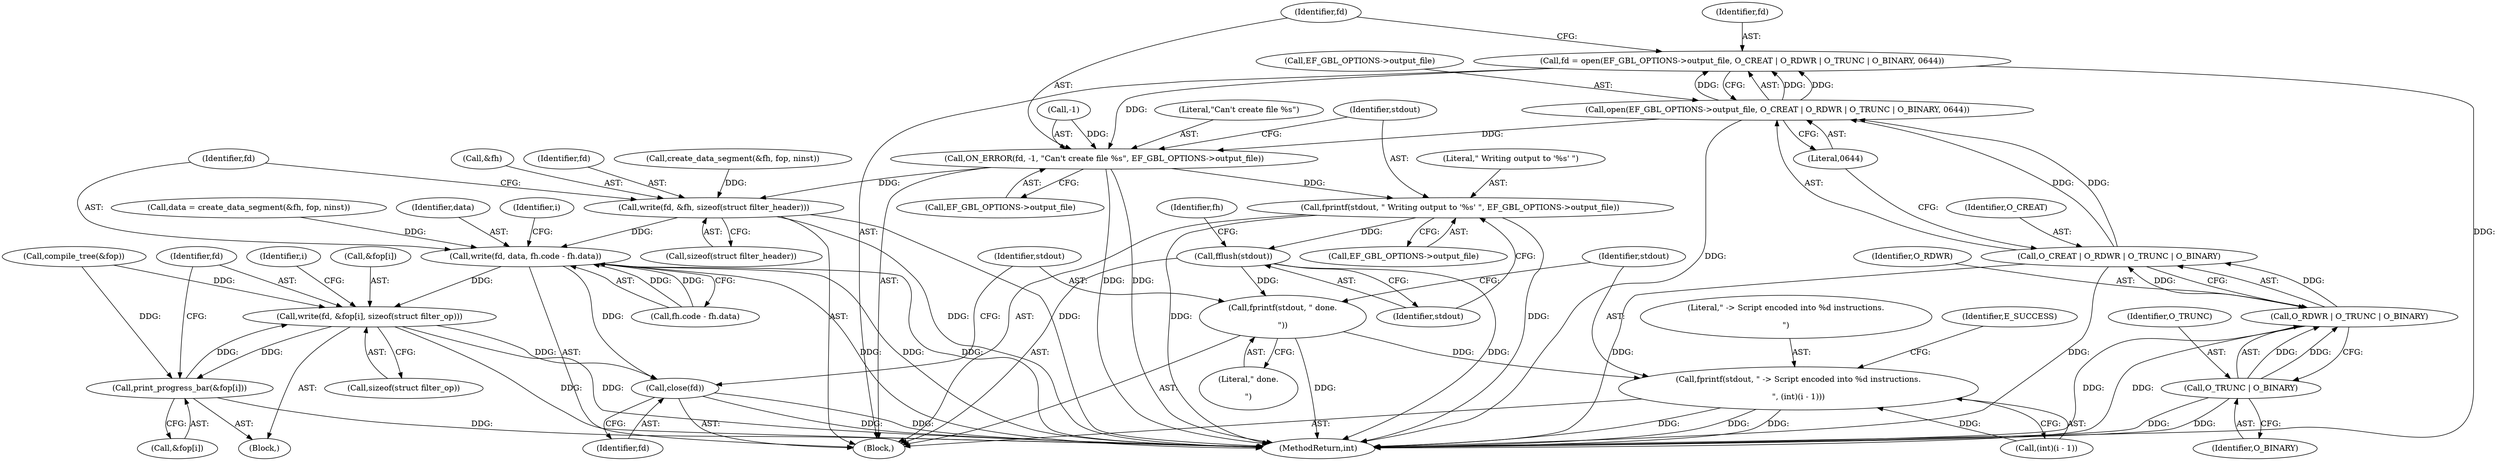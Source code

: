 digraph "0_ettercap_626dc56686f15f2dda13c48f78c2a666cb6d8506_1@API" {
"1000135" [label="(Call,fd = open(EF_GBL_OPTIONS->output_file, O_CREAT | O_RDWR | O_TRUNC | O_BINARY, 0644))"];
"1000137" [label="(Call,open(EF_GBL_OPTIONS->output_file, O_CREAT | O_RDWR | O_TRUNC | O_BINARY, 0644))"];
"1000141" [label="(Call,O_CREAT | O_RDWR | O_TRUNC | O_BINARY)"];
"1000143" [label="(Call,O_RDWR | O_TRUNC | O_BINARY)"];
"1000145" [label="(Call,O_TRUNC | O_BINARY)"];
"1000149" [label="(Call,ON_ERROR(fd, -1, \"Can't create file %s\", EF_GBL_OPTIONS->output_file))"];
"1000157" [label="(Call,fprintf(stdout, \" Writing output to \'%s\' \", EF_GBL_OPTIONS->output_file))"];
"1000163" [label="(Call,fflush(stdout))"];
"1000234" [label="(Call,fprintf(stdout, \" done.\n\n\"))"];
"1000237" [label="(Call,fprintf(stdout, \" -> Script encoded into %d instructions.\n\n\", (int)(i - 1)))"];
"1000193" [label="(Call,write(fd, &fh, sizeof(struct filter_header)))"];
"1000199" [label="(Call,write(fd, data, fh.code - fh.data))"];
"1000224" [label="(Call,write(fd, &fop[i], sizeof(struct filter_op)))"];
"1000219" [label="(Call,print_progress_bar(&fop[i]))"];
"1000232" [label="(Call,close(fd))"];
"1000238" [label="(Identifier,stdout)"];
"1000197" [label="(Call,sizeof(struct filter_header))"];
"1000164" [label="(Identifier,stdout)"];
"1000225" [label="(Identifier,fd)"];
"1000138" [label="(Call,EF_GBL_OPTIONS->output_file)"];
"1000160" [label="(Call,EF_GBL_OPTIONS->output_file)"];
"1000159" [label="(Literal,\" Writing output to \'%s\' \")"];
"1000149" [label="(Call,ON_ERROR(fd, -1, \"Can't create file %s\", EF_GBL_OPTIONS->output_file))"];
"1000239" [label="(Literal,\" -> Script encoded into %d instructions.\n\n\")"];
"1000217" [label="(Identifier,i)"];
"1000153" [label="(Literal,\"Can't create file %s\")"];
"1000141" [label="(Call,O_CREAT | O_RDWR | O_TRUNC | O_BINARY)"];
"1000137" [label="(Call,open(EF_GBL_OPTIONS->output_file, O_CREAT | O_RDWR | O_TRUNC | O_BINARY, 0644))"];
"1000234" [label="(Call,fprintf(stdout, \" done.\n\n\"))"];
"1000163" [label="(Call,fflush(stdout))"];
"1000195" [label="(Call,&fh)"];
"1000193" [label="(Call,write(fd, &fh, sizeof(struct filter_header)))"];
"1000202" [label="(Call,fh.code - fh.data)"];
"1000201" [label="(Identifier,data)"];
"1000219" [label="(Call,print_progress_bar(&fop[i]))"];
"1000194" [label="(Identifier,fd)"];
"1000218" [label="(Block,)"];
"1000236" [label="(Literal,\" done.\n\n\")"];
"1000157" [label="(Call,fprintf(stdout, \" Writing output to \'%s\' \", EF_GBL_OPTIONS->output_file))"];
"1000146" [label="(Identifier,O_TRUNC)"];
"1000136" [label="(Identifier,fd)"];
"1000150" [label="(Identifier,fd)"];
"1000144" [label="(Identifier,O_RDWR)"];
"1000224" [label="(Call,write(fd, &fop[i], sizeof(struct filter_op)))"];
"1000145" [label="(Call,O_TRUNC | O_BINARY)"];
"1000220" [label="(Call,&fop[i])"];
"1000158" [label="(Identifier,stdout)"];
"1000200" [label="(Identifier,fd)"];
"1000246" [label="(Identifier,E_SUCCESS)"];
"1000154" [label="(Call,EF_GBL_OPTIONS->output_file)"];
"1000151" [label="(Call,-1)"];
"1000240" [label="(Call,(int)(i - 1))"];
"1000167" [label="(Identifier,fh)"];
"1000188" [label="(Call,create_data_segment(&fh, fop, ninst))"];
"1000109" [label="(Block,)"];
"1000199" [label="(Call,write(fd, data, fh.code - fh.data))"];
"1000148" [label="(Literal,0644)"];
"1000211" [label="(Identifier,i)"];
"1000147" [label="(Identifier,O_BINARY)"];
"1000226" [label="(Call,&fop[i])"];
"1000142" [label="(Identifier,O_CREAT)"];
"1000237" [label="(Call,fprintf(stdout, \" -> Script encoded into %d instructions.\n\n\", (int)(i - 1)))"];
"1000233" [label="(Identifier,fd)"];
"1000143" [label="(Call,O_RDWR | O_TRUNC | O_BINARY)"];
"1000230" [label="(Call,sizeof(struct filter_op))"];
"1000186" [label="(Call,data = create_data_segment(&fh, fop, ninst))"];
"1000247" [label="(MethodReturn,int)"];
"1000235" [label="(Identifier,stdout)"];
"1000118" [label="(Call,compile_tree(&fop))"];
"1000135" [label="(Call,fd = open(EF_GBL_OPTIONS->output_file, O_CREAT | O_RDWR | O_TRUNC | O_BINARY, 0644))"];
"1000232" [label="(Call,close(fd))"];
"1000135" -> "1000109"  [label="AST: "];
"1000135" -> "1000137"  [label="CFG: "];
"1000136" -> "1000135"  [label="AST: "];
"1000137" -> "1000135"  [label="AST: "];
"1000150" -> "1000135"  [label="CFG: "];
"1000135" -> "1000247"  [label="DDG: "];
"1000137" -> "1000135"  [label="DDG: "];
"1000137" -> "1000135"  [label="DDG: "];
"1000137" -> "1000135"  [label="DDG: "];
"1000135" -> "1000149"  [label="DDG: "];
"1000137" -> "1000148"  [label="CFG: "];
"1000138" -> "1000137"  [label="AST: "];
"1000141" -> "1000137"  [label="AST: "];
"1000148" -> "1000137"  [label="AST: "];
"1000137" -> "1000247"  [label="DDG: "];
"1000141" -> "1000137"  [label="DDG: "];
"1000141" -> "1000137"  [label="DDG: "];
"1000137" -> "1000149"  [label="DDG: "];
"1000141" -> "1000143"  [label="CFG: "];
"1000142" -> "1000141"  [label="AST: "];
"1000143" -> "1000141"  [label="AST: "];
"1000148" -> "1000141"  [label="CFG: "];
"1000141" -> "1000247"  [label="DDG: "];
"1000141" -> "1000247"  [label="DDG: "];
"1000143" -> "1000141"  [label="DDG: "];
"1000143" -> "1000141"  [label="DDG: "];
"1000143" -> "1000145"  [label="CFG: "];
"1000144" -> "1000143"  [label="AST: "];
"1000145" -> "1000143"  [label="AST: "];
"1000143" -> "1000247"  [label="DDG: "];
"1000143" -> "1000247"  [label="DDG: "];
"1000145" -> "1000143"  [label="DDG: "];
"1000145" -> "1000143"  [label="DDG: "];
"1000145" -> "1000147"  [label="CFG: "];
"1000146" -> "1000145"  [label="AST: "];
"1000147" -> "1000145"  [label="AST: "];
"1000145" -> "1000247"  [label="DDG: "];
"1000145" -> "1000247"  [label="DDG: "];
"1000149" -> "1000109"  [label="AST: "];
"1000149" -> "1000154"  [label="CFG: "];
"1000150" -> "1000149"  [label="AST: "];
"1000151" -> "1000149"  [label="AST: "];
"1000153" -> "1000149"  [label="AST: "];
"1000154" -> "1000149"  [label="AST: "];
"1000158" -> "1000149"  [label="CFG: "];
"1000149" -> "1000247"  [label="DDG: "];
"1000149" -> "1000247"  [label="DDG: "];
"1000151" -> "1000149"  [label="DDG: "];
"1000149" -> "1000157"  [label="DDG: "];
"1000149" -> "1000193"  [label="DDG: "];
"1000157" -> "1000109"  [label="AST: "];
"1000157" -> "1000160"  [label="CFG: "];
"1000158" -> "1000157"  [label="AST: "];
"1000159" -> "1000157"  [label="AST: "];
"1000160" -> "1000157"  [label="AST: "];
"1000164" -> "1000157"  [label="CFG: "];
"1000157" -> "1000247"  [label="DDG: "];
"1000157" -> "1000247"  [label="DDG: "];
"1000157" -> "1000163"  [label="DDG: "];
"1000163" -> "1000109"  [label="AST: "];
"1000163" -> "1000164"  [label="CFG: "];
"1000164" -> "1000163"  [label="AST: "];
"1000167" -> "1000163"  [label="CFG: "];
"1000163" -> "1000247"  [label="DDG: "];
"1000163" -> "1000234"  [label="DDG: "];
"1000234" -> "1000109"  [label="AST: "];
"1000234" -> "1000236"  [label="CFG: "];
"1000235" -> "1000234"  [label="AST: "];
"1000236" -> "1000234"  [label="AST: "];
"1000238" -> "1000234"  [label="CFG: "];
"1000234" -> "1000247"  [label="DDG: "];
"1000234" -> "1000237"  [label="DDG: "];
"1000237" -> "1000109"  [label="AST: "];
"1000237" -> "1000240"  [label="CFG: "];
"1000238" -> "1000237"  [label="AST: "];
"1000239" -> "1000237"  [label="AST: "];
"1000240" -> "1000237"  [label="AST: "];
"1000246" -> "1000237"  [label="CFG: "];
"1000237" -> "1000247"  [label="DDG: "];
"1000237" -> "1000247"  [label="DDG: "];
"1000237" -> "1000247"  [label="DDG: "];
"1000240" -> "1000237"  [label="DDG: "];
"1000193" -> "1000109"  [label="AST: "];
"1000193" -> "1000197"  [label="CFG: "];
"1000194" -> "1000193"  [label="AST: "];
"1000195" -> "1000193"  [label="AST: "];
"1000197" -> "1000193"  [label="AST: "];
"1000200" -> "1000193"  [label="CFG: "];
"1000193" -> "1000247"  [label="DDG: "];
"1000193" -> "1000247"  [label="DDG: "];
"1000188" -> "1000193"  [label="DDG: "];
"1000193" -> "1000199"  [label="DDG: "];
"1000199" -> "1000109"  [label="AST: "];
"1000199" -> "1000202"  [label="CFG: "];
"1000200" -> "1000199"  [label="AST: "];
"1000201" -> "1000199"  [label="AST: "];
"1000202" -> "1000199"  [label="AST: "];
"1000211" -> "1000199"  [label="CFG: "];
"1000199" -> "1000247"  [label="DDG: "];
"1000199" -> "1000247"  [label="DDG: "];
"1000199" -> "1000247"  [label="DDG: "];
"1000186" -> "1000199"  [label="DDG: "];
"1000202" -> "1000199"  [label="DDG: "];
"1000202" -> "1000199"  [label="DDG: "];
"1000199" -> "1000224"  [label="DDG: "];
"1000199" -> "1000232"  [label="DDG: "];
"1000224" -> "1000218"  [label="AST: "];
"1000224" -> "1000230"  [label="CFG: "];
"1000225" -> "1000224"  [label="AST: "];
"1000226" -> "1000224"  [label="AST: "];
"1000230" -> "1000224"  [label="AST: "];
"1000217" -> "1000224"  [label="CFG: "];
"1000224" -> "1000247"  [label="DDG: "];
"1000224" -> "1000247"  [label="DDG: "];
"1000224" -> "1000219"  [label="DDG: "];
"1000219" -> "1000224"  [label="DDG: "];
"1000118" -> "1000224"  [label="DDG: "];
"1000224" -> "1000232"  [label="DDG: "];
"1000219" -> "1000218"  [label="AST: "];
"1000219" -> "1000220"  [label="CFG: "];
"1000220" -> "1000219"  [label="AST: "];
"1000225" -> "1000219"  [label="CFG: "];
"1000219" -> "1000247"  [label="DDG: "];
"1000118" -> "1000219"  [label="DDG: "];
"1000232" -> "1000109"  [label="AST: "];
"1000232" -> "1000233"  [label="CFG: "];
"1000233" -> "1000232"  [label="AST: "];
"1000235" -> "1000232"  [label="CFG: "];
"1000232" -> "1000247"  [label="DDG: "];
"1000232" -> "1000247"  [label="DDG: "];
}
